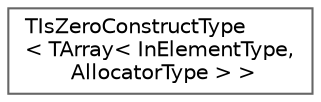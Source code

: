 digraph "Graphical Class Hierarchy"
{
 // INTERACTIVE_SVG=YES
 // LATEX_PDF_SIZE
  bgcolor="transparent";
  edge [fontname=Helvetica,fontsize=10,labelfontname=Helvetica,labelfontsize=10];
  node [fontname=Helvetica,fontsize=10,shape=box,height=0.2,width=0.4];
  rankdir="LR";
  Node0 [id="Node000000",label="TIsZeroConstructType\l\< TArray\< InElementType,\l AllocatorType \> \>",height=0.2,width=0.4,color="grey40", fillcolor="white", style="filled",URL="$d3/d10/structTIsZeroConstructType_3_01TArray_3_01InElementType_00_01AllocatorType_01_4_01_4.html",tooltip=" "];
}
